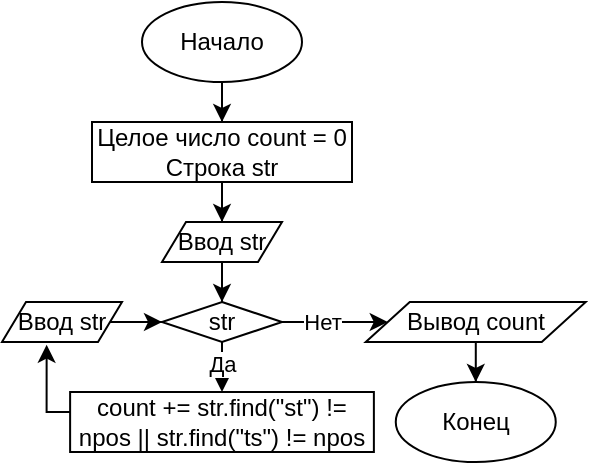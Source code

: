<mxfile version="14.4.9" type="device"><diagram id="xJsCY4wfl1ZWwhfKGdgd" name="Page-1"><mxGraphModel dx="635" dy="281" grid="1" gridSize="10" guides="1" tooltips="1" connect="1" arrows="1" fold="1" page="1" pageScale="1" pageWidth="850" pageHeight="1100" math="0" shadow="0"><root><mxCell id="0"/><mxCell id="1" parent="0"/><mxCell id="JwAtSXYHmNs1fXUTw-If-180" style="edgeStyle=orthogonalEdgeStyle;rounded=0;orthogonalLoop=1;jettySize=auto;html=1;entryX=0.5;entryY=0;entryDx=0;entryDy=0;" edge="1" parent="1" source="JwAtSXYHmNs1fXUTw-If-181" target="JwAtSXYHmNs1fXUTw-If-183"><mxGeometry relative="1" as="geometry"/></mxCell><mxCell id="JwAtSXYHmNs1fXUTw-If-181" value="Начало" style="ellipse;whiteSpace=wrap;html=1;" vertex="1" parent="1"><mxGeometry x="280" y="740" width="80" height="40" as="geometry"/></mxCell><mxCell id="JwAtSXYHmNs1fXUTw-If-182" style="edgeStyle=orthogonalEdgeStyle;rounded=0;orthogonalLoop=1;jettySize=auto;html=1;" edge="1" parent="1" source="JwAtSXYHmNs1fXUTw-If-183" target="JwAtSXYHmNs1fXUTw-If-185"><mxGeometry relative="1" as="geometry"/></mxCell><mxCell id="JwAtSXYHmNs1fXUTw-If-183" value="Целое число count = 0&lt;br&gt;Строка str" style="rounded=0;whiteSpace=wrap;html=1;" vertex="1" parent="1"><mxGeometry x="255" y="800" width="130" height="30" as="geometry"/></mxCell><mxCell id="JwAtSXYHmNs1fXUTw-If-184" style="edgeStyle=orthogonalEdgeStyle;rounded=0;orthogonalLoop=1;jettySize=auto;html=1;" edge="1" parent="1" source="JwAtSXYHmNs1fXUTw-If-185" target="JwAtSXYHmNs1fXUTw-If-191"><mxGeometry relative="1" as="geometry"/></mxCell><mxCell id="JwAtSXYHmNs1fXUTw-If-185" value="Ввод str" style="shape=parallelogram;perimeter=parallelogramPerimeter;whiteSpace=wrap;html=1;" vertex="1" parent="1"><mxGeometry x="290" y="850" width="60" height="20" as="geometry"/></mxCell><mxCell id="JwAtSXYHmNs1fXUTw-If-186" value="Конец" style="ellipse;whiteSpace=wrap;html=1;" vertex="1" parent="1"><mxGeometry x="406.88" y="930" width="80" height="40" as="geometry"/></mxCell><mxCell id="JwAtSXYHmNs1fXUTw-If-187" style="edgeStyle=orthogonalEdgeStyle;rounded=0;orthogonalLoop=1;jettySize=auto;html=1;entryX=0;entryY=0.5;entryDx=0;entryDy=0;" edge="1" parent="1" source="JwAtSXYHmNs1fXUTw-If-191" target="JwAtSXYHmNs1fXUTw-If-193"><mxGeometry relative="1" as="geometry"/></mxCell><mxCell id="JwAtSXYHmNs1fXUTw-If-188" value="Нет" style="edgeLabel;html=1;align=center;verticalAlign=middle;resizable=0;points=[];" vertex="1" connectable="0" parent="JwAtSXYHmNs1fXUTw-If-187"><mxGeometry x="-0.618" y="-1" relative="1" as="geometry"><mxPoint x="9.71" y="-1" as="offset"/></mxGeometry></mxCell><mxCell id="JwAtSXYHmNs1fXUTw-If-189" style="edgeStyle=orthogonalEdgeStyle;rounded=0;orthogonalLoop=1;jettySize=auto;html=1;entryX=0.5;entryY=0;entryDx=0;entryDy=0;" edge="1" parent="1" source="JwAtSXYHmNs1fXUTw-If-191" target="JwAtSXYHmNs1fXUTw-If-195"><mxGeometry relative="1" as="geometry"/></mxCell><mxCell id="JwAtSXYHmNs1fXUTw-If-190" value="Да" style="edgeLabel;html=1;align=center;verticalAlign=middle;resizable=0;points=[];" vertex="1" connectable="0" parent="JwAtSXYHmNs1fXUTw-If-189"><mxGeometry x="0.608" relative="1" as="geometry"><mxPoint y="-3.19" as="offset"/></mxGeometry></mxCell><mxCell id="JwAtSXYHmNs1fXUTw-If-191" value="str" style="rhombus;whiteSpace=wrap;html=1;" vertex="1" parent="1"><mxGeometry x="290" y="890" width="60" height="20" as="geometry"/></mxCell><mxCell id="JwAtSXYHmNs1fXUTw-If-196" style="edgeStyle=orthogonalEdgeStyle;rounded=0;orthogonalLoop=1;jettySize=auto;html=1;" edge="1" parent="1" source="JwAtSXYHmNs1fXUTw-If-193" target="JwAtSXYHmNs1fXUTw-If-186"><mxGeometry relative="1" as="geometry"/></mxCell><mxCell id="JwAtSXYHmNs1fXUTw-If-193" value="Вывод count" style="shape=parallelogram;perimeter=parallelogramPerimeter;whiteSpace=wrap;html=1;" vertex="1" parent="1"><mxGeometry x="391.88" y="890" width="110" height="20" as="geometry"/></mxCell><mxCell id="JwAtSXYHmNs1fXUTw-If-199" style="edgeStyle=orthogonalEdgeStyle;rounded=0;orthogonalLoop=1;jettySize=auto;html=1;entryX=0.372;entryY=1.067;entryDx=0;entryDy=0;entryPerimeter=0;" edge="1" parent="1" source="JwAtSXYHmNs1fXUTw-If-195" target="JwAtSXYHmNs1fXUTw-If-197"><mxGeometry relative="1" as="geometry"><Array as="points"><mxPoint x="232" y="945"/></Array></mxGeometry></mxCell><mxCell id="JwAtSXYHmNs1fXUTw-If-195" value="count += str.find(&quot;st&quot;) != npos || str.find(&quot;ts&quot;) != npos" style="rounded=0;whiteSpace=wrap;html=1;" vertex="1" parent="1"><mxGeometry x="244.06" y="935" width="151.88" height="30" as="geometry"/></mxCell><mxCell id="JwAtSXYHmNs1fXUTw-If-198" style="edgeStyle=orthogonalEdgeStyle;rounded=0;orthogonalLoop=1;jettySize=auto;html=1;entryX=0;entryY=0.5;entryDx=0;entryDy=0;" edge="1" parent="1" source="JwAtSXYHmNs1fXUTw-If-197" target="JwAtSXYHmNs1fXUTw-If-191"><mxGeometry relative="1" as="geometry"/></mxCell><mxCell id="JwAtSXYHmNs1fXUTw-If-197" value="Ввод str" style="shape=parallelogram;perimeter=parallelogramPerimeter;whiteSpace=wrap;html=1;" vertex="1" parent="1"><mxGeometry x="210" y="890" width="60" height="20" as="geometry"/></mxCell></root></mxGraphModel></diagram></mxfile>